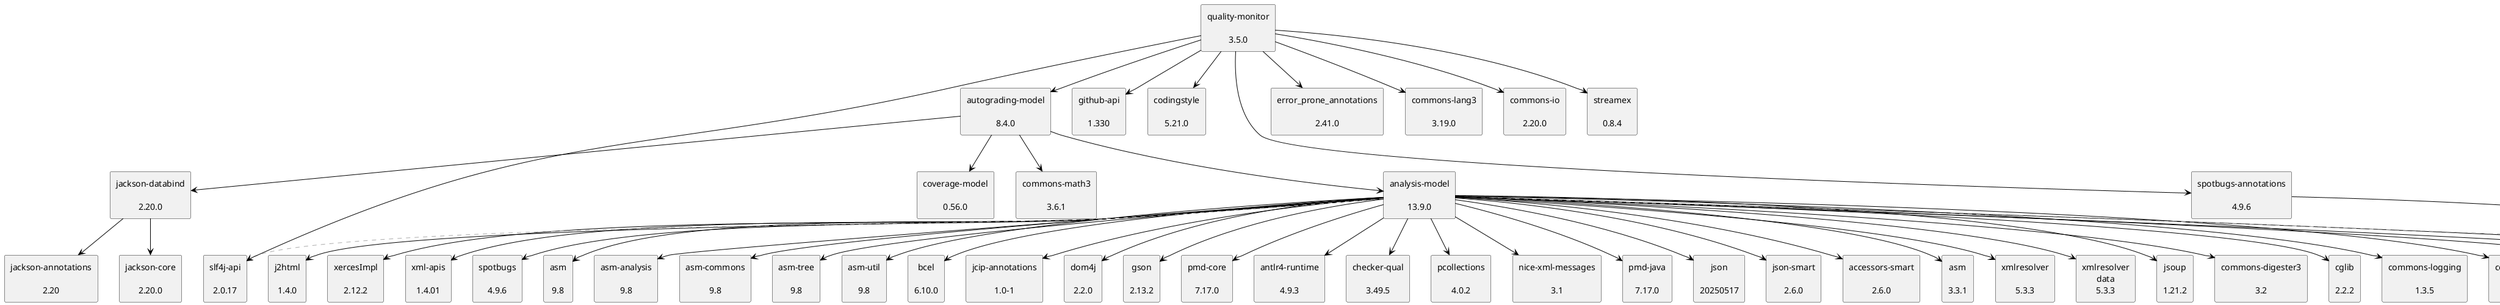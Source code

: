 @startuml
skinparam defaultTextAlignment center
skinparam rectangle {
  BackgroundColor<<optional>> beige
  BackgroundColor<<test>> lightGreen
  BackgroundColor<<runtime>> lightBlue
  BackgroundColor<<provided>> lightGray
}
rectangle "analysis-model\n\n13.9.0" as edu_hm_hafner_analysis_model_jar
rectangle "jsoup\n\n1.21.2" as org_jsoup_jsoup_jar
rectangle "commons-digester3\n\n3.2" as org_apache_commons_commons_digester3_jar
rectangle "cglib\n\n2.2.2" as cglib_cglib_jar
rectangle "commons-logging\n\n1.3.5" as commons_logging_commons_logging_jar
rectangle "commons-beanutils\n\n1.11.0" as commons_beanutils_commons_beanutils_jar
rectangle "commons-collections\n\n3.2.2" as commons_collections_commons_collections_jar
rectangle "commons-text\n\n1.14.0" as org_apache_commons_commons_text_jar
rectangle "violations-lib\n\n1.159.1" as se_bjurr_violations_violations_lib_jar
rectangle "j2html\n\n1.4.0" as com_j2html_j2html_jar
rectangle "xercesImpl\n\n2.12.2" as xerces_xercesImpl_jar
rectangle "xml-apis\n\n1.4.01" as xml_apis_xml_apis_jar
rectangle "spotbugs\n\n4.9.6" as com_github_spotbugs_spotbugs_jar
rectangle "asm\n\n9.8" as org_ow2_asm_asm_jar
rectangle "asm-analysis\n\n9.8" as org_ow2_asm_asm_analysis_jar
rectangle "asm-commons\n\n9.8" as org_ow2_asm_asm_commons_jar
rectangle "asm-tree\n\n9.8" as org_ow2_asm_asm_tree_jar
rectangle "asm-util\n\n9.8" as org_ow2_asm_asm_util_jar
rectangle "bcel\n\n6.10.0" as org_apache_bcel_bcel_jar
rectangle "jcip-annotations\n\n1.0-1" as com_github_stephenc_jcip_jcip_annotations_jar
rectangle "dom4j\n\n2.2.0" as org_dom4j_dom4j_jar
rectangle "gson\n\n2.13.2" as com_google_code_gson_gson_jar
rectangle "pmd-core\n\n7.17.0" as net_sourceforge_pmd_pmd_core_jar
rectangle "slf4j-api\n\n2.0.17" as org_slf4j_slf4j_api_jar
rectangle "antlr4-runtime\n\n4.9.3" as org_antlr_antlr4_runtime_jar
rectangle "checker-qual\n\n3.49.5" as org_checkerframework_checker_qual_jar
rectangle "pcollections\n\n4.0.2" as org_pcollections_pcollections_jar
rectangle "nice-xml-messages\n\n3.1" as com_github_oowekyala_ooxml_nice_xml_messages_jar
rectangle "pmd-java\n\n7.17.0" as net_sourceforge_pmd_pmd_java_jar
rectangle "json\n\n20250517" as org_json_json_jar
rectangle "json-smart\n\n2.6.0" as net_minidev_json_smart_jar
rectangle "accessors-smart\n\n2.6.0" as net_minidev_accessors_smart_jar
rectangle "jsr305\n\n3.0.2" as com_google_code_findbugs_jsr305_jar
rectangle "asm\n\n3.3.1" as asm_asm_jar
rectangle "xmlresolver\n\n5.3.3" as org_xmlresolver_xmlresolver_jar
rectangle "xmlresolver\ndata\n5.3.3" as org_xmlresolver_xmlresolver_jar_data
rectangle "autograding-model\n\n8.4.0" as edu_hm_hafner_autograding_model_jar
rectangle "coverage-model\n\n0.56.0" as edu_hm_hafner_coverage_model_jar
rectangle "commons-math3\n\n3.6.1" as org_apache_commons_commons_math3_jar
rectangle "jackson-databind\n\n2.20.0" as com_fasterxml_jackson_core_jackson_databind_jar
rectangle "jackson-annotations\n\n2.20" as com_fasterxml_jackson_core_jackson_annotations_jar
rectangle "jackson-core\n\n2.20.0" as com_fasterxml_jackson_core_jackson_core_jar
rectangle "quality-monitor\n\n3.5.0" as edu_hm_hafner_quality_monitor_jar
rectangle "github-api\n\n1.330" as org_kohsuke_github_api_jar
rectangle "codingstyle\n\n5.21.0" as edu_hm_hafner_codingstyle_jar
rectangle "spotbugs-annotations\n\n4.9.6" as com_github_spotbugs_spotbugs_annotations_jar
rectangle "error_prone_annotations\n\n2.41.0" as com_google_errorprone_error_prone_annotations_jar
rectangle "commons-lang3\n\n3.19.0" as org_apache_commons_commons_lang3_jar
rectangle "commons-io\n\n2.20.0" as commons_io_commons_io_jar
rectangle "streamex\n\n0.8.4" as one_util_streamex_jar
edu_hm_hafner_analysis_model_jar -[#000000]-> org_jsoup_jsoup_jar
edu_hm_hafner_analysis_model_jar -[#000000]-> org_apache_commons_commons_digester3_jar
edu_hm_hafner_analysis_model_jar -[#000000]-> cglib_cglib_jar
edu_hm_hafner_analysis_model_jar -[#000000]-> commons_logging_commons_logging_jar
edu_hm_hafner_analysis_model_jar -[#000000]-> commons_beanutils_commons_beanutils_jar
edu_hm_hafner_analysis_model_jar -[#000000]-> commons_collections_commons_collections_jar
edu_hm_hafner_analysis_model_jar -[#000000]-> org_apache_commons_commons_text_jar
edu_hm_hafner_analysis_model_jar -[#000000]-> se_bjurr_violations_violations_lib_jar
edu_hm_hafner_analysis_model_jar -[#000000]-> com_j2html_j2html_jar
edu_hm_hafner_analysis_model_jar -[#000000]-> xerces_xercesImpl_jar
edu_hm_hafner_analysis_model_jar -[#000000]-> xml_apis_xml_apis_jar
edu_hm_hafner_analysis_model_jar -[#000000]-> com_github_spotbugs_spotbugs_jar
edu_hm_hafner_analysis_model_jar -[#000000]-> org_ow2_asm_asm_jar
edu_hm_hafner_analysis_model_jar -[#000000]-> org_ow2_asm_asm_analysis_jar
edu_hm_hafner_analysis_model_jar -[#000000]-> org_ow2_asm_asm_commons_jar
edu_hm_hafner_analysis_model_jar -[#000000]-> org_ow2_asm_asm_tree_jar
edu_hm_hafner_analysis_model_jar -[#000000]-> org_ow2_asm_asm_util_jar
edu_hm_hafner_analysis_model_jar -[#000000]-> org_apache_bcel_bcel_jar
edu_hm_hafner_analysis_model_jar -[#000000]-> com_github_stephenc_jcip_jcip_annotations_jar
edu_hm_hafner_analysis_model_jar -[#000000]-> org_dom4j_dom4j_jar
edu_hm_hafner_analysis_model_jar -[#000000]-> com_google_code_gson_gson_jar
edu_hm_hafner_analysis_model_jar -[#000000]-> net_sourceforge_pmd_pmd_core_jar
edu_hm_hafner_analysis_model_jar .[#ABABAB].> org_slf4j_slf4j_api_jar
edu_hm_hafner_analysis_model_jar -[#000000]-> org_antlr_antlr4_runtime_jar
edu_hm_hafner_analysis_model_jar -[#000000]-> org_checkerframework_checker_qual_jar
edu_hm_hafner_analysis_model_jar -[#000000]-> org_pcollections_pcollections_jar
edu_hm_hafner_analysis_model_jar -[#000000]-> com_github_oowekyala_ooxml_nice_xml_messages_jar
edu_hm_hafner_analysis_model_jar -[#000000]-> net_sourceforge_pmd_pmd_java_jar
edu_hm_hafner_analysis_model_jar -[#000000]-> org_json_json_jar
edu_hm_hafner_analysis_model_jar -[#000000]-> net_minidev_json_smart_jar
edu_hm_hafner_analysis_model_jar -[#000000]-> net_minidev_accessors_smart_jar
edu_hm_hafner_analysis_model_jar .[#ABABAB].> com_google_code_findbugs_jsr305_jar
edu_hm_hafner_analysis_model_jar -[#000000]-> asm_asm_jar
edu_hm_hafner_analysis_model_jar -[#000000]-> org_xmlresolver_xmlresolver_jar
edu_hm_hafner_analysis_model_jar -[#000000]-> org_xmlresolver_xmlresolver_jar_data
edu_hm_hafner_autograding_model_jar -[#000000]-> edu_hm_hafner_analysis_model_jar
edu_hm_hafner_autograding_model_jar -[#000000]-> edu_hm_hafner_coverage_model_jar
edu_hm_hafner_autograding_model_jar -[#000000]-> org_apache_commons_commons_math3_jar
com_fasterxml_jackson_core_jackson_databind_jar -[#000000]-> com_fasterxml_jackson_core_jackson_annotations_jar
com_fasterxml_jackson_core_jackson_databind_jar -[#000000]-> com_fasterxml_jackson_core_jackson_core_jar
edu_hm_hafner_autograding_model_jar -[#000000]-> com_fasterxml_jackson_core_jackson_databind_jar
edu_hm_hafner_quality_monitor_jar -[#000000]-> edu_hm_hafner_autograding_model_jar
edu_hm_hafner_quality_monitor_jar -[#000000]-> org_kohsuke_github_api_jar
edu_hm_hafner_quality_monitor_jar -[#000000]-> org_slf4j_slf4j_api_jar
edu_hm_hafner_quality_monitor_jar -[#000000]-> edu_hm_hafner_codingstyle_jar
com_github_spotbugs_spotbugs_annotations_jar -[#000000]-> com_google_code_findbugs_jsr305_jar
edu_hm_hafner_quality_monitor_jar -[#000000]-> com_github_spotbugs_spotbugs_annotations_jar
edu_hm_hafner_quality_monitor_jar -[#000000]-> com_google_errorprone_error_prone_annotations_jar
edu_hm_hafner_quality_monitor_jar -[#000000]-> org_apache_commons_commons_lang3_jar
edu_hm_hafner_quality_monitor_jar -[#000000]-> commons_io_commons_io_jar
edu_hm_hafner_quality_monitor_jar -[#000000]-> one_util_streamex_jar
@enduml
